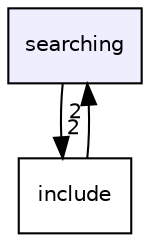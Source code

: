 digraph "searching" {
  compound=true
  node [ fontsize="10", fontname="Helvetica"];
  edge [ labelfontsize="10", labelfontname="Helvetica"];
  dir_da574daf9ce9c05b45556bdc871ed1e3 [shape=box, label="searching", style="filled", fillcolor="#eeeeff", pencolor="black", URL="dir_da574daf9ce9c05b45556bdc871ed1e3.html"];
  dir_d44c64559bbebec7f509842c48db8b23 [shape=box label="include" URL="dir_d44c64559bbebec7f509842c48db8b23.html"];
  dir_d44c64559bbebec7f509842c48db8b23->dir_da574daf9ce9c05b45556bdc871ed1e3 [headlabel="2", labeldistance=1.5 headhref="dir_000000_000001.html"];
  dir_da574daf9ce9c05b45556bdc871ed1e3->dir_d44c64559bbebec7f509842c48db8b23 [headlabel="2", labeldistance=1.5 headhref="dir_000001_000000.html"];
}
